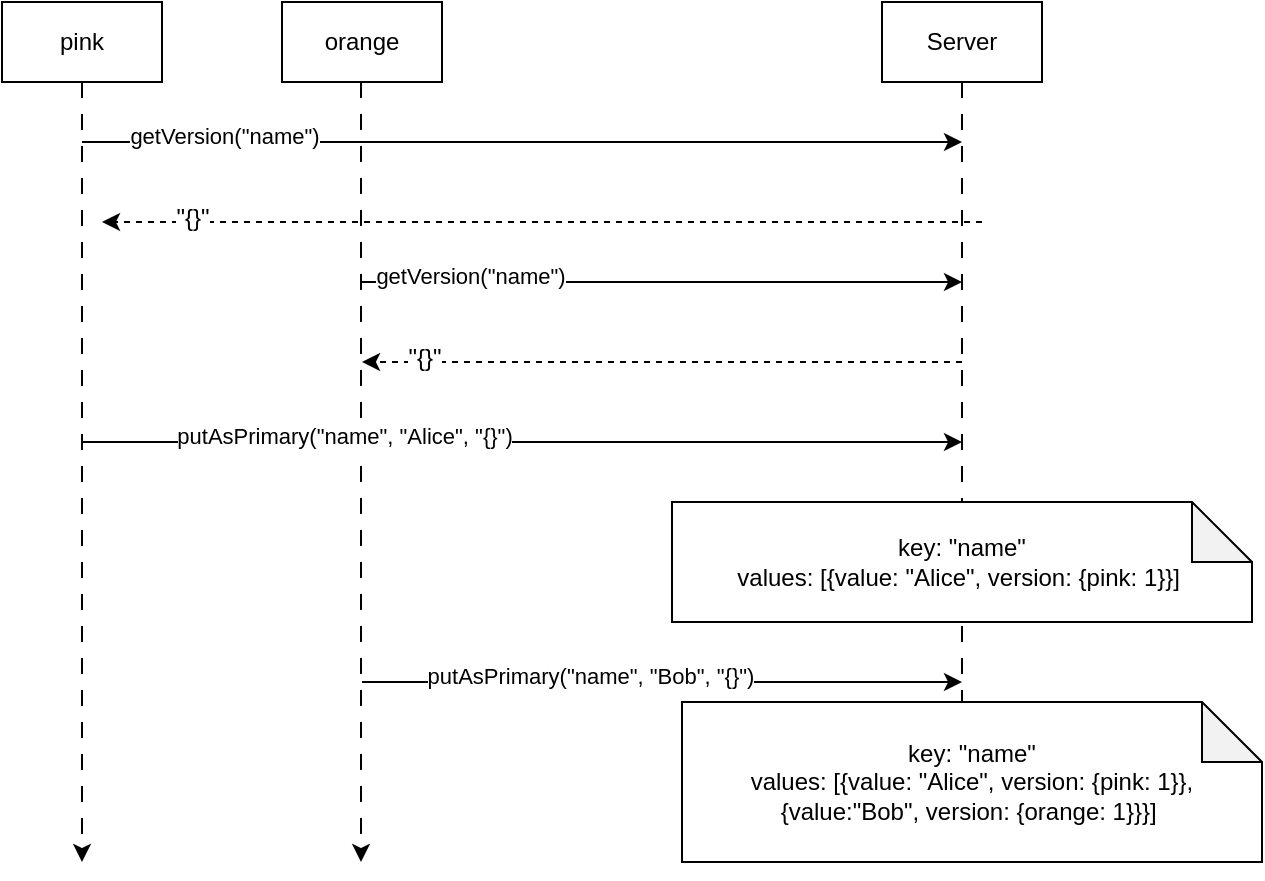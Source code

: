 <mxfile>
    <diagram name="Page-5" id="smJ3RW2iIOiQ5t3F87YJ">
        <mxGraphModel dx="802" dy="612" grid="1" gridSize="10" guides="1" tooltips="1" connect="1" arrows="1" fold="1" page="1" pageScale="1" pageWidth="2339" pageHeight="3300" math="0" shadow="0">
            <root>
                <mxCell id="yP5_3m39wZZBu2xU6633-0"/>
                <mxCell id="yP5_3m39wZZBu2xU6633-1" parent="yP5_3m39wZZBu2xU6633-0"/>
                <mxCell id="yP5_3m39wZZBu2xU6633-2" style="edgeStyle=none;html=1;dashed=1;dashPattern=8 8;" edge="1" parent="yP5_3m39wZZBu2xU6633-1">
                    <mxGeometry relative="1" as="geometry">
                        <mxPoint x="110" y="520.0" as="targetPoint"/>
                        <mxPoint x="110" y="130" as="sourcePoint"/>
                    </mxGeometry>
                </mxCell>
                <mxCell id="yP5_3m39wZZBu2xU6633-3" value="pink" style="rounded=0;whiteSpace=wrap;html=1;" vertex="1" parent="yP5_3m39wZZBu2xU6633-1">
                    <mxGeometry x="70" y="90" width="80" height="40" as="geometry"/>
                </mxCell>
                <mxCell id="yP5_3m39wZZBu2xU6633-4" value="orange" style="rounded=0;whiteSpace=wrap;html=1;" vertex="1" parent="yP5_3m39wZZBu2xU6633-1">
                    <mxGeometry x="210" y="90" width="80" height="40" as="geometry"/>
                </mxCell>
                <mxCell id="yP5_3m39wZZBu2xU6633-5" style="edgeStyle=none;html=1;dashed=1;dashPattern=8 8;" edge="1" parent="yP5_3m39wZZBu2xU6633-1">
                    <mxGeometry relative="1" as="geometry">
                        <mxPoint x="550.0" y="520.0" as="targetPoint"/>
                        <mxPoint x="550.0" y="130" as="sourcePoint"/>
                    </mxGeometry>
                </mxCell>
                <mxCell id="yP5_3m39wZZBu2xU6633-6" value="Server" style="rounded=0;whiteSpace=wrap;html=1;" vertex="1" parent="yP5_3m39wZZBu2xU6633-1">
                    <mxGeometry x="510" y="90" width="80" height="40" as="geometry"/>
                </mxCell>
                <mxCell id="yP5_3m39wZZBu2xU6633-7" value="" style="endArrow=classic;html=1;" edge="1" parent="yP5_3m39wZZBu2xU6633-1">
                    <mxGeometry width="50" height="50" relative="1" as="geometry">
                        <mxPoint x="110" y="160" as="sourcePoint"/>
                        <mxPoint x="550" y="160" as="targetPoint"/>
                    </mxGeometry>
                </mxCell>
                <mxCell id="yP5_3m39wZZBu2xU6633-8" value="getVersion(&quot;name&quot;)" style="edgeLabel;html=1;align=center;verticalAlign=middle;resizable=0;points=[];" vertex="1" connectable="0" parent="yP5_3m39wZZBu2xU6633-7">
                    <mxGeometry x="-0.757" y="3" relative="1" as="geometry">
                        <mxPoint x="17" as="offset"/>
                    </mxGeometry>
                </mxCell>
                <mxCell id="yP5_3m39wZZBu2xU6633-9" style="edgeStyle=none;html=1;dashed=1;dashPattern=8 8;" edge="1" parent="yP5_3m39wZZBu2xU6633-1">
                    <mxGeometry relative="1" as="geometry">
                        <mxPoint x="249.5" y="520.0" as="targetPoint"/>
                        <mxPoint x="249.5" y="130" as="sourcePoint"/>
                    </mxGeometry>
                </mxCell>
                <mxCell id="yP5_3m39wZZBu2xU6633-10" value="" style="endArrow=classic;html=1;dashed=1;strokeColor=#000000;fontFamily=Helvetica;fontSize=12;fontColor=default;" edge="1" parent="yP5_3m39wZZBu2xU6633-1">
                    <mxGeometry width="50" height="50" relative="1" as="geometry">
                        <mxPoint x="550" y="270" as="sourcePoint"/>
                        <mxPoint x="250" y="270" as="targetPoint"/>
                    </mxGeometry>
                </mxCell>
                <mxCell id="yP5_3m39wZZBu2xU6633-11" value="&quot;{}&quot;" style="edgeLabel;html=1;align=center;verticalAlign=middle;resizable=0;points=[];fontSize=12;fontFamily=Helvetica;fontColor=default;" vertex="1" connectable="0" parent="yP5_3m39wZZBu2xU6633-10">
                    <mxGeometry x="0.795" y="-2" relative="1" as="geometry">
                        <mxPoint as="offset"/>
                    </mxGeometry>
                </mxCell>
                <mxCell id="yP5_3m39wZZBu2xU6633-12" value="" style="endArrow=classic;html=1;" edge="1" parent="yP5_3m39wZZBu2xU6633-1">
                    <mxGeometry width="50" height="50" relative="1" as="geometry">
                        <mxPoint x="250" y="230" as="sourcePoint"/>
                        <mxPoint x="550" y="230" as="targetPoint"/>
                    </mxGeometry>
                </mxCell>
                <mxCell id="yP5_3m39wZZBu2xU6633-13" value="getVersion(&quot;name&quot;)" style="edgeLabel;html=1;align=center;verticalAlign=middle;resizable=0;points=[];" vertex="1" connectable="0" parent="yP5_3m39wZZBu2xU6633-12">
                    <mxGeometry x="-0.757" y="3" relative="1" as="geometry">
                        <mxPoint x="17" as="offset"/>
                    </mxGeometry>
                </mxCell>
                <mxCell id="yP5_3m39wZZBu2xU6633-14" value="" style="endArrow=classic;html=1;dashed=1;strokeColor=#000000;fontFamily=Helvetica;fontSize=12;fontColor=default;" edge="1" parent="yP5_3m39wZZBu2xU6633-1">
                    <mxGeometry width="50" height="50" relative="1" as="geometry">
                        <mxPoint x="560" y="200" as="sourcePoint"/>
                        <mxPoint x="120" y="200" as="targetPoint"/>
                    </mxGeometry>
                </mxCell>
                <mxCell id="yP5_3m39wZZBu2xU6633-15" value="&quot;{}&quot;" style="edgeLabel;html=1;align=center;verticalAlign=middle;resizable=0;points=[];fontSize=12;fontFamily=Helvetica;fontColor=default;" vertex="1" connectable="0" parent="yP5_3m39wZZBu2xU6633-14">
                    <mxGeometry x="0.795" y="-2" relative="1" as="geometry">
                        <mxPoint as="offset"/>
                    </mxGeometry>
                </mxCell>
                <mxCell id="yP5_3m39wZZBu2xU6633-16" value="" style="endArrow=classic;html=1;" edge="1" parent="yP5_3m39wZZBu2xU6633-1">
                    <mxGeometry width="50" height="50" relative="1" as="geometry">
                        <mxPoint x="110" y="310" as="sourcePoint"/>
                        <mxPoint x="550" y="310" as="targetPoint"/>
                    </mxGeometry>
                </mxCell>
                <mxCell id="yP5_3m39wZZBu2xU6633-17" value="putAsPrimary(&quot;name&quot;, &quot;Alice&quot;, &quot;{}&quot;)" style="edgeLabel;html=1;align=center;verticalAlign=middle;resizable=0;points=[];" vertex="1" connectable="0" parent="yP5_3m39wZZBu2xU6633-16">
                    <mxGeometry x="-0.757" y="3" relative="1" as="geometry">
                        <mxPoint x="77" as="offset"/>
                    </mxGeometry>
                </mxCell>
                <mxCell id="yP5_3m39wZZBu2xU6633-18" value="key: &quot;name&quot;&lt;br&gt;values: [{value: &quot;Alice&quot;, version: {pink: 1}}]&amp;nbsp;" style="shape=note;whiteSpace=wrap;html=1;backgroundOutline=1;darkOpacity=0.05;" vertex="1" parent="yP5_3m39wZZBu2xU6633-1">
                    <mxGeometry x="405" y="340" width="290" height="60" as="geometry"/>
                </mxCell>
                <mxCell id="yP5_3m39wZZBu2xU6633-19" value="" style="endArrow=classic;html=1;" edge="1" parent="yP5_3m39wZZBu2xU6633-1">
                    <mxGeometry width="50" height="50" relative="1" as="geometry">
                        <mxPoint x="250" y="430" as="sourcePoint"/>
                        <mxPoint x="550" y="430" as="targetPoint"/>
                    </mxGeometry>
                </mxCell>
                <mxCell id="yP5_3m39wZZBu2xU6633-20" value="putAsPrimary(&quot;name&quot;, &quot;Bob&quot;, &quot;{}&quot;)" style="edgeLabel;html=1;align=center;verticalAlign=middle;resizable=0;points=[];" vertex="1" connectable="0" parent="yP5_3m39wZZBu2xU6633-19">
                    <mxGeometry x="-0.757" y="3" relative="1" as="geometry">
                        <mxPoint x="77" as="offset"/>
                    </mxGeometry>
                </mxCell>
                <mxCell id="RQnpfGie_-ros3RCxmP8-0" value="key: &quot;name&quot;&lt;br&gt;values: [{value: &quot;Alice&quot;, version: {pink: 1}},&lt;br&gt;{value:&quot;Bob&quot;, version: {orange: 1}}}]&amp;nbsp;" style="shape=note;whiteSpace=wrap;html=1;backgroundOutline=1;darkOpacity=0.05;" vertex="1" parent="yP5_3m39wZZBu2xU6633-1">
                    <mxGeometry x="410" y="440" width="290" height="80" as="geometry"/>
                </mxCell>
            </root>
        </mxGraphModel>
    </diagram>
    <diagram id="V6dYu23I1VrT_hlgrn7M" name="Page-4">
        <mxGraphModel dx="802" dy="612" grid="1" gridSize="10" guides="1" tooltips="1" connect="1" arrows="1" fold="1" page="1" pageScale="1" pageWidth="2339" pageHeight="3300" math="0" shadow="0">
            <root>
                <mxCell id="0"/>
                <mxCell id="1" parent="0"/>
                <mxCell id="jDh89OK4RNaAV5ludxyK-1" style="edgeStyle=none;html=1;dashed=1;dashPattern=8 8;" edge="1" parent="1">
                    <mxGeometry relative="1" as="geometry">
                        <mxPoint x="110" y="520.0" as="targetPoint"/>
                        <mxPoint x="110" y="130" as="sourcePoint"/>
                    </mxGeometry>
                </mxCell>
                <mxCell id="jDh89OK4RNaAV5ludxyK-2" value="pink" style="rounded=0;whiteSpace=wrap;html=1;" vertex="1" parent="1">
                    <mxGeometry x="70" y="90" width="80" height="40" as="geometry"/>
                </mxCell>
                <mxCell id="jDh89OK4RNaAV5ludxyK-4" value="orange" style="rounded=0;whiteSpace=wrap;html=1;" vertex="1" parent="1">
                    <mxGeometry x="210" y="90" width="80" height="40" as="geometry"/>
                </mxCell>
                <mxCell id="jDh89OK4RNaAV5ludxyK-5" style="edgeStyle=none;html=1;dashed=1;dashPattern=8 8;" edge="1" parent="1">
                    <mxGeometry relative="1" as="geometry">
                        <mxPoint x="550.0" y="520.0" as="targetPoint"/>
                        <mxPoint x="550.0" y="130" as="sourcePoint"/>
                    </mxGeometry>
                </mxCell>
                <mxCell id="jDh89OK4RNaAV5ludxyK-6" value="Server" style="rounded=0;whiteSpace=wrap;html=1;" vertex="1" parent="1">
                    <mxGeometry x="510" y="90" width="80" height="40" as="geometry"/>
                </mxCell>
                <mxCell id="jDh89OK4RNaAV5ludxyK-7" value="" style="endArrow=classic;html=1;" edge="1" parent="1">
                    <mxGeometry width="50" height="50" relative="1" as="geometry">
                        <mxPoint x="110" y="160" as="sourcePoint"/>
                        <mxPoint x="550" y="160" as="targetPoint"/>
                    </mxGeometry>
                </mxCell>
                <mxCell id="jDh89OK4RNaAV5ludxyK-8" value="getVersion(&quot;name&quot;)" style="edgeLabel;html=1;align=center;verticalAlign=middle;resizable=0;points=[];" vertex="1" connectable="0" parent="jDh89OK4RNaAV5ludxyK-7">
                    <mxGeometry x="-0.757" y="3" relative="1" as="geometry">
                        <mxPoint x="17" as="offset"/>
                    </mxGeometry>
                </mxCell>
                <mxCell id="jDh89OK4RNaAV5ludxyK-21" style="edgeStyle=none;html=1;dashed=1;dashPattern=8 8;" edge="1" parent="1">
                    <mxGeometry relative="1" as="geometry">
                        <mxPoint x="249.5" y="520.0" as="targetPoint"/>
                        <mxPoint x="249.5" y="130" as="sourcePoint"/>
                    </mxGeometry>
                </mxCell>
                <mxCell id="jDh89OK4RNaAV5ludxyK-22" value="" style="endArrow=classic;html=1;dashed=1;strokeColor=#000000;fontFamily=Helvetica;fontSize=12;fontColor=default;" edge="1" parent="1">
                    <mxGeometry width="50" height="50" relative="1" as="geometry">
                        <mxPoint x="550" y="270" as="sourcePoint"/>
                        <mxPoint x="250" y="270" as="targetPoint"/>
                    </mxGeometry>
                </mxCell>
                <mxCell id="jDh89OK4RNaAV5ludxyK-23" value="&quot;{}&quot;" style="edgeLabel;html=1;align=center;verticalAlign=middle;resizable=0;points=[];fontSize=12;fontFamily=Helvetica;fontColor=default;" vertex="1" connectable="0" parent="jDh89OK4RNaAV5ludxyK-22">
                    <mxGeometry x="0.795" y="-2" relative="1" as="geometry">
                        <mxPoint as="offset"/>
                    </mxGeometry>
                </mxCell>
                <mxCell id="jDh89OK4RNaAV5ludxyK-24" value="" style="endArrow=classic;html=1;" edge="1" parent="1">
                    <mxGeometry width="50" height="50" relative="1" as="geometry">
                        <mxPoint x="250" y="230" as="sourcePoint"/>
                        <mxPoint x="550" y="230" as="targetPoint"/>
                    </mxGeometry>
                </mxCell>
                <mxCell id="jDh89OK4RNaAV5ludxyK-25" value="getVersion(&quot;name&quot;)" style="edgeLabel;html=1;align=center;verticalAlign=middle;resizable=0;points=[];" vertex="1" connectable="0" parent="jDh89OK4RNaAV5ludxyK-24">
                    <mxGeometry x="-0.757" y="3" relative="1" as="geometry">
                        <mxPoint x="17" as="offset"/>
                    </mxGeometry>
                </mxCell>
                <mxCell id="jDh89OK4RNaAV5ludxyK-26" value="" style="endArrow=classic;html=1;dashed=1;strokeColor=#000000;fontFamily=Helvetica;fontSize=12;fontColor=default;" edge="1" parent="1">
                    <mxGeometry width="50" height="50" relative="1" as="geometry">
                        <mxPoint x="560" y="200" as="sourcePoint"/>
                        <mxPoint x="120" y="200" as="targetPoint"/>
                    </mxGeometry>
                </mxCell>
                <mxCell id="jDh89OK4RNaAV5ludxyK-27" value="&quot;{}&quot;" style="edgeLabel;html=1;align=center;verticalAlign=middle;resizable=0;points=[];fontSize=12;fontFamily=Helvetica;fontColor=default;" vertex="1" connectable="0" parent="jDh89OK4RNaAV5ludxyK-26">
                    <mxGeometry x="0.795" y="-2" relative="1" as="geometry">
                        <mxPoint as="offset"/>
                    </mxGeometry>
                </mxCell>
                <mxCell id="jDh89OK4RNaAV5ludxyK-28" value="" style="endArrow=classic;html=1;" edge="1" parent="1">
                    <mxGeometry width="50" height="50" relative="1" as="geometry">
                        <mxPoint x="110" y="310" as="sourcePoint"/>
                        <mxPoint x="550" y="310" as="targetPoint"/>
                    </mxGeometry>
                </mxCell>
                <mxCell id="jDh89OK4RNaAV5ludxyK-29" value="putAsPrimary(&quot;name&quot;, &quot;Alice&quot;, &quot;{}&quot;)" style="edgeLabel;html=1;align=center;verticalAlign=middle;resizable=0;points=[];" vertex="1" connectable="0" parent="jDh89OK4RNaAV5ludxyK-28">
                    <mxGeometry x="-0.757" y="3" relative="1" as="geometry">
                        <mxPoint x="77" as="offset"/>
                    </mxGeometry>
                </mxCell>
                <mxCell id="QNY0B1elbXckvh1f6pbU-1" value="key: &quot;name&quot;&lt;br&gt;value: &quot;Alice&quot;&lt;br&gt;version: {Server:1}" style="shape=note;whiteSpace=wrap;html=1;backgroundOutline=1;darkOpacity=0.05;" vertex="1" parent="1">
                    <mxGeometry x="470" y="340" width="145" height="60" as="geometry"/>
                </mxCell>
                <mxCell id="QNY0B1elbXckvh1f6pbU-2" value="" style="endArrow=classic;html=1;" edge="1" parent="1">
                    <mxGeometry width="50" height="50" relative="1" as="geometry">
                        <mxPoint x="250" y="430" as="sourcePoint"/>
                        <mxPoint x="550" y="430" as="targetPoint"/>
                    </mxGeometry>
                </mxCell>
                <mxCell id="QNY0B1elbXckvh1f6pbU-3" value="putAsPrimary(&quot;name&quot;, &quot;Bob&quot;, &quot;{}&quot;)" style="edgeLabel;html=1;align=center;verticalAlign=middle;resizable=0;points=[];" vertex="1" connectable="0" parent="QNY0B1elbXckvh1f6pbU-2">
                    <mxGeometry x="-0.757" y="3" relative="1" as="geometry">
                        <mxPoint x="77" as="offset"/>
                    </mxGeometry>
                </mxCell>
                <mxCell id="QNY0B1elbXckvh1f6pbU-4" value="" style="endArrow=classic;html=1;dashed=1;strokeColor=#000000;fontFamily=Helvetica;fontSize=12;fontColor=default;" edge="1" parent="1">
                    <mxGeometry width="50" height="50" relative="1" as="geometry">
                        <mxPoint x="550" y="480" as="sourcePoint"/>
                        <mxPoint x="250" y="480" as="targetPoint"/>
                    </mxGeometry>
                </mxCell>
                <mxCell id="QNY0B1elbXckvh1f6pbU-5" value="ObsoleteValueException(&quot;Version too old&quot;)" style="edgeLabel;html=1;align=center;verticalAlign=middle;resizable=0;points=[];fontSize=12;fontFamily=Helvetica;fontColor=default;" vertex="1" connectable="0" parent="QNY0B1elbXckvh1f6pbU-4">
                    <mxGeometry x="0.795" y="-2" relative="1" as="geometry">
                        <mxPoint x="109" as="offset"/>
                    </mxGeometry>
                </mxCell>
            </root>
        </mxGraphModel>
    </diagram>
    <diagram id="5jI7B_a-oYEsV--heefy" name="Page-3">
        <mxGraphModel dx="764" dy="583" grid="1" gridSize="10" guides="1" tooltips="1" connect="1" arrows="1" fold="1" page="1" pageScale="1" pageWidth="2339" pageHeight="3300" math="0" shadow="0">
            <root>
                <mxCell id="0"/>
                <mxCell id="1" parent="0"/>
                <mxCell id="_T4clq7Bk7Pc8T9KsCla-1" style="edgeStyle=none;html=1;dashed=1;dashPattern=8 8;" edge="1" parent="1">
                    <mxGeometry relative="1" as="geometry">
                        <mxPoint x="110" y="520.0" as="targetPoint"/>
                        <mxPoint x="110" y="130" as="sourcePoint"/>
                    </mxGeometry>
                </mxCell>
                <mxCell id="_T4clq7Bk7Pc8T9KsCla-2" value="Client" style="rounded=0;whiteSpace=wrap;html=1;" vertex="1" parent="1">
                    <mxGeometry x="70" y="90" width="80" height="40" as="geometry"/>
                </mxCell>
                <mxCell id="_T4clq7Bk7Pc8T9KsCla-3" style="edgeStyle=none;html=1;dashed=1;startArrow=none;dashPattern=8 8;" edge="1" source="_T4clq7Bk7Pc8T9KsCla-10" parent="1">
                    <mxGeometry relative="1" as="geometry">
                        <mxPoint x="390.0" y="520.0" as="targetPoint"/>
                        <mxPoint x="390" y="130" as="sourcePoint"/>
                    </mxGeometry>
                </mxCell>
                <mxCell id="_T4clq7Bk7Pc8T9KsCla-4" value="blue" style="rounded=0;whiteSpace=wrap;html=1;" vertex="1" parent="1">
                    <mxGeometry x="350" y="90" width="80" height="40" as="geometry"/>
                </mxCell>
                <mxCell id="_T4clq7Bk7Pc8T9KsCla-5" style="edgeStyle=none;html=1;dashed=1;dashPattern=8 8;" edge="1" parent="1">
                    <mxGeometry relative="1" as="geometry">
                        <mxPoint x="550.0" y="520.0" as="targetPoint"/>
                        <mxPoint x="550.0" y="130" as="sourcePoint"/>
                    </mxGeometry>
                </mxCell>
                <mxCell id="_T4clq7Bk7Pc8T9KsCla-6" value="green" style="rounded=0;whiteSpace=wrap;html=1;" vertex="1" parent="1">
                    <mxGeometry x="510" y="90" width="80" height="40" as="geometry"/>
                </mxCell>
                <mxCell id="_T4clq7Bk7Pc8T9KsCla-7" value="" style="endArrow=classic;html=1;" edge="1" parent="1">
                    <mxGeometry width="50" height="50" relative="1" as="geometry">
                        <mxPoint x="110" y="160" as="sourcePoint"/>
                        <mxPoint x="390.0" y="160" as="targetPoint"/>
                    </mxGeometry>
                </mxCell>
                <mxCell id="_T4clq7Bk7Pc8T9KsCla-8" value="get(&quot;name&quot;)" style="edgeLabel;html=1;align=center;verticalAlign=middle;resizable=0;points=[];" vertex="1" connectable="0" parent="_T4clq7Bk7Pc8T9KsCla-7">
                    <mxGeometry x="-0.757" y="3" relative="1" as="geometry">
                        <mxPoint x="26" as="offset"/>
                    </mxGeometry>
                </mxCell>
                <mxCell id="_T4clq7Bk7Pc8T9KsCla-9" value="" style="edgeStyle=none;html=1;dashed=1;endArrow=none;" edge="1" target="_T4clq7Bk7Pc8T9KsCla-10" parent="1">
                    <mxGeometry relative="1" as="geometry">
                        <mxPoint x="390" y="520.0" as="targetPoint"/>
                        <mxPoint x="390.0" y="130" as="sourcePoint"/>
                    </mxGeometry>
                </mxCell>
                <mxCell id="_T4clq7Bk7Pc8T9KsCla-10" value="key: &quot;name&quot;&lt;br&gt;value: &quot;old&quot;&lt;br&gt;version: {blue:1}" style="shape=note;whiteSpace=wrap;html=1;backgroundOutline=1;darkOpacity=0.05;" vertex="1" parent="1">
                    <mxGeometry x="317.5" y="170" width="145" height="60" as="geometry"/>
                </mxCell>
                <mxCell id="_T4clq7Bk7Pc8T9KsCla-20" value="" style="endArrow=classic;html=1;" edge="1" parent="1">
                    <mxGeometry width="50" height="50" relative="1" as="geometry">
                        <mxPoint x="110" y="360" as="sourcePoint"/>
                        <mxPoint x="390" y="360" as="targetPoint"/>
                    </mxGeometry>
                </mxCell>
                <mxCell id="_T4clq7Bk7Pc8T9KsCla-21" value="put(&quot;name&quot;, &quot;new&quot;, {blue:1, green:1})" style="edgeLabel;html=1;align=center;verticalAlign=middle;resizable=0;points=[];" vertex="1" connectable="0" parent="_T4clq7Bk7Pc8T9KsCla-20">
                    <mxGeometry x="-0.757" y="3" relative="1" as="geometry">
                        <mxPoint x="76" y="-7" as="offset"/>
                    </mxGeometry>
                </mxCell>
                <mxCell id="_T4clq7Bk7Pc8T9KsCla-23" value="" style="endArrow=classic;html=1;" edge="1" parent="1">
                    <mxGeometry width="50" height="50" relative="1" as="geometry">
                        <mxPoint x="110" y="280" as="sourcePoint"/>
                        <mxPoint x="550" y="280" as="targetPoint"/>
                    </mxGeometry>
                </mxCell>
                <mxCell id="_T4clq7Bk7Pc8T9KsCla-24" value="get(&quot;name&quot;)" style="edgeLabel;html=1;align=center;verticalAlign=middle;resizable=0;points=[];" vertex="1" connectable="0" parent="_T4clq7Bk7Pc8T9KsCla-23">
                    <mxGeometry x="-0.757" y="3" relative="1" as="geometry">
                        <mxPoint x="26" as="offset"/>
                    </mxGeometry>
                </mxCell>
                <mxCell id="_T4clq7Bk7Pc8T9KsCla-25" value="key: &quot;name&quot;&lt;br&gt;value: &quot;new&quot;&lt;br&gt;version: {blue:1, green:1}" style="shape=note;whiteSpace=wrap;html=1;backgroundOutline=1;darkOpacity=0.05;" vertex="1" parent="1">
                    <mxGeometry x="477.5" y="290" width="145" height="60" as="geometry"/>
                </mxCell>
                <mxCell id="_T4clq7Bk7Pc8T9KsCla-26" value="key: &quot;name&quot;&lt;br&gt;value: &quot;new&quot;&lt;br&gt;version: {blue:1, green:1}" style="shape=note;whiteSpace=wrap;html=1;backgroundOutline=1;darkOpacity=0.05;" vertex="1" parent="1">
                    <mxGeometry x="400" y="390" width="145" height="60" as="geometry"/>
                </mxCell>
                <mxCell id="_T4clq7Bk7Pc8T9KsCla-27" value="" style="endArrow=classic;html=1;strokeColor=#000000;fontFamily=Helvetica;fontSize=12;fontColor=default;" edge="1" parent="1">
                    <mxGeometry width="50" height="50" relative="1" as="geometry">
                        <mxPoint x="110" y="300" as="sourcePoint"/>
                        <mxPoint x="110" y="330" as="targetPoint"/>
                        <Array as="points">
                            <mxPoint x="160" y="320"/>
                        </Array>
                    </mxGeometry>
                </mxCell>
                <mxCell id="_T4clq7Bk7Pc8T9KsCla-28" value="repairMissingOrStaleValues" style="text;html=1;align=center;verticalAlign=middle;resizable=0;points=[];autosize=1;strokeColor=none;fillColor=none;fontSize=12;fontFamily=Helvetica;fontColor=default;" vertex="1" parent="1">
                    <mxGeometry x="150" y="305" width="170" height="30" as="geometry"/>
                </mxCell>
                <mxCell id="_T4clq7Bk7Pc8T9KsCla-29" value="" style="endArrow=classic;html=1;strokeColor=#000000;fontFamily=Helvetica;fontSize=12;fontColor=default;dashed=1;" edge="1" parent="1">
                    <mxGeometry width="50" height="50" relative="1" as="geometry">
                        <mxPoint x="390" y="440" as="sourcePoint"/>
                        <mxPoint x="110" y="440" as="targetPoint"/>
                    </mxGeometry>
                </mxCell>
                <mxCell id="_T4clq7Bk7Pc8T9KsCla-31" value="" style="rounded=0;whiteSpace=wrap;html=1;strokeColor=default;fontFamily=Helvetica;fontSize=12;fontColor=default;fillColor=default;" vertex="1" parent="1">
                    <mxGeometry x="100" y="280" width="10" height="160" as="geometry"/>
                </mxCell>
            </root>
        </mxGraphModel>
    </diagram>
    <diagram id="aBWBPzxX6sZDCQYyK9Sq" name="Page-2">
        <mxGraphModel dx="909" dy="720" grid="1" gridSize="10" guides="1" tooltips="1" connect="1" arrows="1" fold="1" page="1" pageScale="1" pageWidth="2339" pageHeight="3300" math="0" shadow="0">
            <root>
                <mxCell id="0"/>
                <mxCell id="1" parent="0"/>
                <mxCell id="LWykJrNo0ArAj0ly_8e9-5" value="" style="group" vertex="1" connectable="0" parent="1">
                    <mxGeometry x="200" y="80" width="120" height="60" as="geometry"/>
                </mxCell>
                <mxCell id="LWykJrNo0ArAj0ly_8e9-1" value="Client1" style="rounded=0;whiteSpace=wrap;html=1;movable=1;resizable=1;rotatable=1;deletable=1;editable=1;connectable=1;" vertex="1" parent="LWykJrNo0ArAj0ly_8e9-5">
                    <mxGeometry width="120" height="30" as="geometry"/>
                </mxCell>
                <mxCell id="LWykJrNo0ArAj0ly_8e9-4" value="" style="rounded=0;whiteSpace=wrap;html=1;movable=1;resizable=1;rotatable=1;deletable=1;editable=1;connectable=1;" vertex="1" parent="LWykJrNo0ArAj0ly_8e9-5">
                    <mxGeometry y="30" width="120" height="30" as="geometry"/>
                </mxCell>
                <mxCell id="LWykJrNo0ArAj0ly_8e9-6" value="" style="group" vertex="1" connectable="0" parent="1">
                    <mxGeometry x="520" y="80" width="120" height="60" as="geometry"/>
                </mxCell>
                <mxCell id="LWykJrNo0ArAj0ly_8e9-7" value="Client2" style="rounded=0;whiteSpace=wrap;html=1;movable=1;resizable=1;rotatable=1;deletable=1;editable=1;connectable=1;" vertex="1" parent="LWykJrNo0ArAj0ly_8e9-6">
                    <mxGeometry width="120" height="30" as="geometry"/>
                </mxCell>
                <mxCell id="LWykJrNo0ArAj0ly_8e9-8" value="" style="rounded=0;whiteSpace=wrap;html=1;movable=1;resizable=1;rotatable=1;deletable=1;editable=1;connectable=1;" vertex="1" parent="LWykJrNo0ArAj0ly_8e9-6">
                    <mxGeometry y="30" width="120" height="30" as="geometry"/>
                </mxCell>
                <mxCell id="LWykJrNo0ArAj0ly_8e9-9" value="Connection Failure" style="shape=note;whiteSpace=wrap;html=1;backgroundOutline=1;darkOpacity=0.05;" vertex="1" parent="1">
                    <mxGeometry x="270" y="180" width="280" height="30" as="geometry"/>
                </mxCell>
                <mxCell id="LWykJrNo0ArAj0ly_8e9-10" value="" style="group" vertex="1" connectable="0" parent="1">
                    <mxGeometry x="200" y="400" width="120" height="60" as="geometry"/>
                </mxCell>
                <mxCell id="LWykJrNo0ArAj0ly_8e9-11" value="Blue" style="rounded=0;whiteSpace=wrap;html=1;movable=1;resizable=1;rotatable=1;deletable=1;editable=1;connectable=1;" vertex="1" parent="LWykJrNo0ArAj0ly_8e9-10">
                    <mxGeometry width="120" height="30" as="geometry"/>
                </mxCell>
                <mxCell id="LWykJrNo0ArAj0ly_8e9-12" value="clock = 2" style="rounded=0;whiteSpace=wrap;html=1;movable=1;resizable=1;rotatable=1;deletable=1;editable=1;connectable=1;" vertex="1" parent="LWykJrNo0ArAj0ly_8e9-10">
                    <mxGeometry y="30" width="120" height="30" as="geometry"/>
                </mxCell>
                <mxCell id="LWykJrNo0ArAj0ly_8e9-13" value="" style="group" vertex="1" connectable="0" parent="1">
                    <mxGeometry x="520" y="400" width="120" height="60" as="geometry"/>
                </mxCell>
                <mxCell id="LWykJrNo0ArAj0ly_8e9-14" value="Green" style="rounded=0;whiteSpace=wrap;html=1;movable=1;resizable=1;rotatable=1;deletable=1;editable=1;connectable=1;" vertex="1" parent="LWykJrNo0ArAj0ly_8e9-13">
                    <mxGeometry width="120" height="30" as="geometry"/>
                </mxCell>
                <mxCell id="LWykJrNo0ArAj0ly_8e9-15" value="clock = 4" style="rounded=0;whiteSpace=wrap;html=1;movable=1;resizable=1;rotatable=1;deletable=1;editable=1;connectable=1;" vertex="1" parent="LWykJrNo0ArAj0ly_8e9-13">
                    <mxGeometry y="30" width="120" height="30" as="geometry"/>
                </mxCell>
                <mxCell id="LWykJrNo0ArAj0ly_8e9-17" style="edgeStyle=none;html=1;entryX=0;entryY=1;entryDx=0;entryDy=0;exitX=0;exitY=0;exitDx=0;exitDy=0;" edge="1" parent="1" source="LWykJrNo0ArAj0ly_8e9-4" target="LWykJrNo0ArAj0ly_8e9-11">
                    <mxGeometry relative="1" as="geometry">
                        <Array as="points">
                            <mxPoint x="120" y="240"/>
                        </Array>
                    </mxGeometry>
                </mxCell>
                <mxCell id="LWykJrNo0ArAj0ly_8e9-18" value="putAsPrimary(&quot;name&quot;, &quot;Alice&quot;, &quot;{}&quot;)" style="text;html=1;align=center;verticalAlign=middle;resizable=0;points=[];autosize=1;strokeColor=none;fillColor=none;" vertex="1" parent="1">
                    <mxGeometry x="20" y="230" width="210" height="30" as="geometry"/>
                </mxCell>
                <mxCell id="LWykJrNo0ArAj0ly_8e9-21" value="key: &quot;name@2&quot;&lt;br&gt;value: &quot;Alice&quot;&lt;br&gt;version: {blue:1}" style="shape=callout;whiteSpace=wrap;html=1;perimeter=calloutPerimeter;strokeColor=default;fontFamily=Helvetica;fontSize=12;fontColor=default;fillColor=default;" vertex="1" parent="1">
                    <mxGeometry x="200" y="320" width="120" height="80" as="geometry"/>
                </mxCell>
                <mxCell id="LWykJrNo0ArAj0ly_8e9-22" value="key: &quot;name@4&quot;&lt;br&gt;value: &quot;Bob&quot;&lt;br&gt;version: {green:1}" style="shape=callout;whiteSpace=wrap;html=1;perimeter=calloutPerimeter;strokeColor=default;fontFamily=Helvetica;fontSize=12;fontColor=default;fillColor=default;" vertex="1" parent="1">
                    <mxGeometry x="520" y="320" width="120" height="80" as="geometry"/>
                </mxCell>
                <mxCell id="LWykJrNo0ArAj0ly_8e9-23" style="edgeStyle=none;html=1;entryX=1;entryY=1;entryDx=0;entryDy=0;fontFamily=Helvetica;fontSize=12;fontColor=default;exitX=1;exitY=1;exitDx=0;exitDy=0;" edge="1" parent="1" source="LWykJrNo0ArAj0ly_8e9-7" target="LWykJrNo0ArAj0ly_8e9-14">
                    <mxGeometry relative="1" as="geometry">
                        <Array as="points">
                            <mxPoint x="730" y="250"/>
                        </Array>
                    </mxGeometry>
                </mxCell>
                <mxCell id="LWykJrNo0ArAj0ly_8e9-24" value="putAsPrimary(&quot;name&quot;, &quot;Bob&quot;, &quot;{}&quot;)" style="text;html=1;align=center;verticalAlign=middle;resizable=0;points=[];autosize=1;strokeColor=none;fillColor=none;" vertex="1" parent="1">
                    <mxGeometry x="640" y="230" width="200" height="30" as="geometry"/>
                </mxCell>
                <mxCell id="LWykJrNo0ArAj0ly_8e9-25" style="edgeStyle=none;html=1;fontFamily=Helvetica;fontSize=12;fontColor=default;dashed=1;strokeColor=#FF3333;endArrow=none;endFill=0;entryX=0.314;entryY=-0.133;entryDx=0;entryDy=0;entryPerimeter=0;" edge="1" parent="1" source="LWykJrNo0ArAj0ly_8e9-4" target="LWykJrNo0ArAj0ly_8e9-9">
                    <mxGeometry relative="1" as="geometry"/>
                </mxCell>
                <mxCell id="LWykJrNo0ArAj0ly_8e9-26" style="edgeStyle=none;html=1;fontFamily=Helvetica;fontSize=12;fontColor=default;dashed=1;strokeColor=#FF3333;endArrow=none;endFill=0;entryX=0.314;entryY=1.033;entryDx=0;entryDy=0;entryPerimeter=0;exitX=1;exitY=0;exitDx=0;exitDy=0;" edge="1" parent="1" source="LWykJrNo0ArAj0ly_8e9-12" target="LWykJrNo0ArAj0ly_8e9-9">
                    <mxGeometry relative="1" as="geometry">
                        <mxPoint x="302.143" y="150" as="sourcePoint"/>
                        <mxPoint x="387.857" y="190" as="targetPoint"/>
                    </mxGeometry>
                </mxCell>
                <mxCell id="LWykJrNo0ArAj0ly_8e9-27" style="edgeStyle=none;html=1;fontFamily=Helvetica;fontSize=12;fontColor=default;dashed=1;strokeColor=#FF3333;endArrow=none;endFill=0;entryX=0.693;entryY=-0.033;entryDx=0;entryDy=0;entryPerimeter=0;exitX=0.25;exitY=1;exitDx=0;exitDy=0;" edge="1" parent="1" source="LWykJrNo0ArAj0ly_8e9-8" target="LWykJrNo0ArAj0ly_8e9-9">
                    <mxGeometry relative="1" as="geometry">
                        <mxPoint x="298.794" y="150" as="sourcePoint"/>
                        <mxPoint x="367.92" y="186.01" as="targetPoint"/>
                    </mxGeometry>
                </mxCell>
                <mxCell id="LWykJrNo0ArAj0ly_8e9-28" style="edgeStyle=none;html=1;fontFamily=Helvetica;fontSize=12;fontColor=default;dashed=1;strokeColor=#FF3333;endArrow=none;endFill=0;entryX=0.693;entryY=1.1;entryDx=0;entryDy=0;entryPerimeter=0;exitX=0;exitY=0.5;exitDx=0;exitDy=0;" edge="1" parent="1" source="LWykJrNo0ArAj0ly_8e9-14" target="LWykJrNo0ArAj0ly_8e9-9">
                    <mxGeometry relative="1" as="geometry">
                        <mxPoint x="560" y="150" as="sourcePoint"/>
                        <mxPoint x="474.04" y="189.01" as="targetPoint"/>
                    </mxGeometry>
                </mxCell>
            </root>
        </mxGraphModel>
    </diagram>
    <diagram id="cUgEMQ921IB1CaM75zI3" name="Page-1">
        <mxGraphModel dx="901" dy="765" grid="1" gridSize="10" guides="1" tooltips="1" connect="1" arrows="1" fold="1" page="1" pageScale="1" pageWidth="2339" pageHeight="3300" math="0" shadow="0">
            <root>
                <mxCell id="0"/>
                <mxCell id="1" parent="0"/>
                <mxCell id="3" style="edgeStyle=none;html=1;dashed=1;dashPattern=8 8;" edge="1" parent="1">
                    <mxGeometry relative="1" as="geometry">
                        <mxPoint x="120" y="510.0" as="targetPoint"/>
                        <mxPoint x="120" y="120" as="sourcePoint"/>
                    </mxGeometry>
                </mxCell>
                <mxCell id="5" value="Client" style="rounded=0;whiteSpace=wrap;html=1;" vertex="1" parent="1">
                    <mxGeometry x="80" y="80" width="80" height="40" as="geometry"/>
                </mxCell>
                <mxCell id="6" style="edgeStyle=none;html=1;dashed=1;startArrow=none;dashPattern=8 8;" edge="1" parent="1" source="13">
                    <mxGeometry relative="1" as="geometry">
                        <mxPoint x="400" y="510.0" as="targetPoint"/>
                        <mxPoint x="400" y="120" as="sourcePoint"/>
                    </mxGeometry>
                </mxCell>
                <mxCell id="7" value="blue" style="rounded=0;whiteSpace=wrap;html=1;" vertex="1" parent="1">
                    <mxGeometry x="360" y="80" width="80" height="40" as="geometry"/>
                </mxCell>
                <mxCell id="9" style="edgeStyle=none;html=1;dashed=1;dashPattern=8 8;" edge="1" parent="1">
                    <mxGeometry relative="1" as="geometry">
                        <mxPoint x="560" y="510.0" as="targetPoint"/>
                        <mxPoint x="560" y="120" as="sourcePoint"/>
                    </mxGeometry>
                </mxCell>
                <mxCell id="10" value="green" style="rounded=0;whiteSpace=wrap;html=1;" vertex="1" parent="1">
                    <mxGeometry x="520" y="80" width="80" height="40" as="geometry"/>
                </mxCell>
                <mxCell id="11" value="" style="endArrow=classic;html=1;" edge="1" parent="1">
                    <mxGeometry width="50" height="50" relative="1" as="geometry">
                        <mxPoint x="120" y="150" as="sourcePoint"/>
                        <mxPoint x="400" y="150" as="targetPoint"/>
                    </mxGeometry>
                </mxCell>
                <mxCell id="12" value="getVersion(&quot;name&quot;)" style="edgeLabel;html=1;align=center;verticalAlign=middle;resizable=0;points=[];" vertex="1" connectable="0" parent="11">
                    <mxGeometry x="-0.757" y="3" relative="1" as="geometry">
                        <mxPoint x="26" as="offset"/>
                    </mxGeometry>
                </mxCell>
                <mxCell id="14" value="" style="edgeStyle=none;html=1;dashed=1;endArrow=none;" edge="1" parent="1" target="13">
                    <mxGeometry relative="1" as="geometry">
                        <mxPoint x="400" y="510.0" as="targetPoint"/>
                        <mxPoint x="400" y="120" as="sourcePoint"/>
                    </mxGeometry>
                </mxCell>
                <mxCell id="13" value="key: &quot;name&quot;&lt;br&gt;value: &quot;old&quot;&lt;br&gt;version: {blue:1}" style="shape=note;whiteSpace=wrap;html=1;backgroundOutline=1;darkOpacity=0.05;" vertex="1" parent="1">
                    <mxGeometry x="327.5" y="160" width="145" height="60" as="geometry"/>
                </mxCell>
                <mxCell id="19" value="" style="endArrow=classic;html=1;dashed=1;" edge="1" parent="1">
                    <mxGeometry width="50" height="50" relative="1" as="geometry">
                        <mxPoint x="400" y="240" as="sourcePoint"/>
                        <mxPoint x="120" y="240" as="targetPoint"/>
                    </mxGeometry>
                </mxCell>
                <mxCell id="20" value="{blue: 1}" style="text;html=1;align=center;verticalAlign=middle;resizable=0;points=[];autosize=1;strokeColor=none;fillColor=none;" vertex="1" parent="1">
                    <mxGeometry x="130" y="215" width="70" height="30" as="geometry"/>
                </mxCell>
                <mxCell id="21" value="" style="endArrow=classic;html=1;" edge="1" parent="1">
                    <mxGeometry width="50" height="50" relative="1" as="geometry">
                        <mxPoint x="120" y="270" as="sourcePoint"/>
                        <mxPoint x="400" y="270" as="targetPoint"/>
                    </mxGeometry>
                </mxCell>
                <mxCell id="22" value="putAsPrimary(&quot;name&quot;, &quot;new&quot;, {blue:1})" style="edgeLabel;html=1;align=center;verticalAlign=middle;resizable=0;points=[];" vertex="1" connectable="0" parent="21">
                    <mxGeometry x="-0.757" y="3" relative="1" as="geometry">
                        <mxPoint x="76" y="-7" as="offset"/>
                    </mxGeometry>
                </mxCell>
                <mxCell id="23" value="" style="endArrow=classic;html=1;" edge="1" parent="1">
                    <mxGeometry width="50" height="50" relative="1" as="geometry">
                        <mxPoint x="400" y="290" as="sourcePoint"/>
                        <mxPoint x="400" y="320" as="targetPoint"/>
                        <Array as="points">
                            <mxPoint x="440" y="300"/>
                        </Array>
                    </mxGeometry>
                </mxCell>
                <mxCell id="24" value="incrementVersion" style="text;html=1;align=center;verticalAlign=middle;resizable=0;points=[];autosize=1;strokeColor=none;fillColor=none;" vertex="1" parent="1">
                    <mxGeometry x="410" y="270" width="120" height="30" as="geometry"/>
                </mxCell>
                <mxCell id="25" value="key: &quot;name&quot;&lt;br&gt;value: &quot;new&quot;&lt;br&gt;version: {blue:2}" style="shape=note;whiteSpace=wrap;html=1;backgroundOutline=1;darkOpacity=0.05;" vertex="1" parent="1">
                    <mxGeometry x="327.5" y="330" width="145" height="60" as="geometry"/>
                </mxCell>
                <mxCell id="26" value="" style="endArrow=classic;html=1;dashed=1;" edge="1" parent="1">
                    <mxGeometry width="50" height="50" relative="1" as="geometry">
                        <mxPoint x="400" y="410" as="sourcePoint"/>
                        <mxPoint x="120" y="410" as="targetPoint"/>
                    </mxGeometry>
                </mxCell>
                <mxCell id="27" value="&quot;new&quot;, {blue: 2}" style="text;html=1;align=center;verticalAlign=middle;resizable=0;points=[];autosize=1;strokeColor=none;fillColor=none;" vertex="1" parent="1">
                    <mxGeometry x="125" y="380" width="100" height="30" as="geometry"/>
                </mxCell>
                <mxCell id="28" value="" style="endArrow=classic;html=1;" edge="1" parent="1">
                    <mxGeometry width="50" height="50" relative="1" as="geometry">
                        <mxPoint x="120" y="440" as="sourcePoint"/>
                        <mxPoint x="560" y="440" as="targetPoint"/>
                    </mxGeometry>
                </mxCell>
                <mxCell id="29" value="put(&quot;name&quot;, &quot;new&quot;, {blue:2})" style="edgeLabel;html=1;align=center;verticalAlign=middle;resizable=0;points=[];" vertex="1" connectable="0" parent="28">
                    <mxGeometry x="-0.757" y="3" relative="1" as="geometry">
                        <mxPoint x="27" y="-7" as="offset"/>
                    </mxGeometry>
                </mxCell>
                <mxCell id="30" value="key: &quot;name&quot;&lt;br&gt;value: &quot;new&quot;&lt;br&gt;version: {blue:2}" style="shape=note;whiteSpace=wrap;html=1;backgroundOutline=1;darkOpacity=0.05;" vertex="1" parent="1">
                    <mxGeometry x="487.5" y="450" width="145" height="60" as="geometry"/>
                </mxCell>
            </root>
        </mxGraphModel>
    </diagram>
</mxfile>